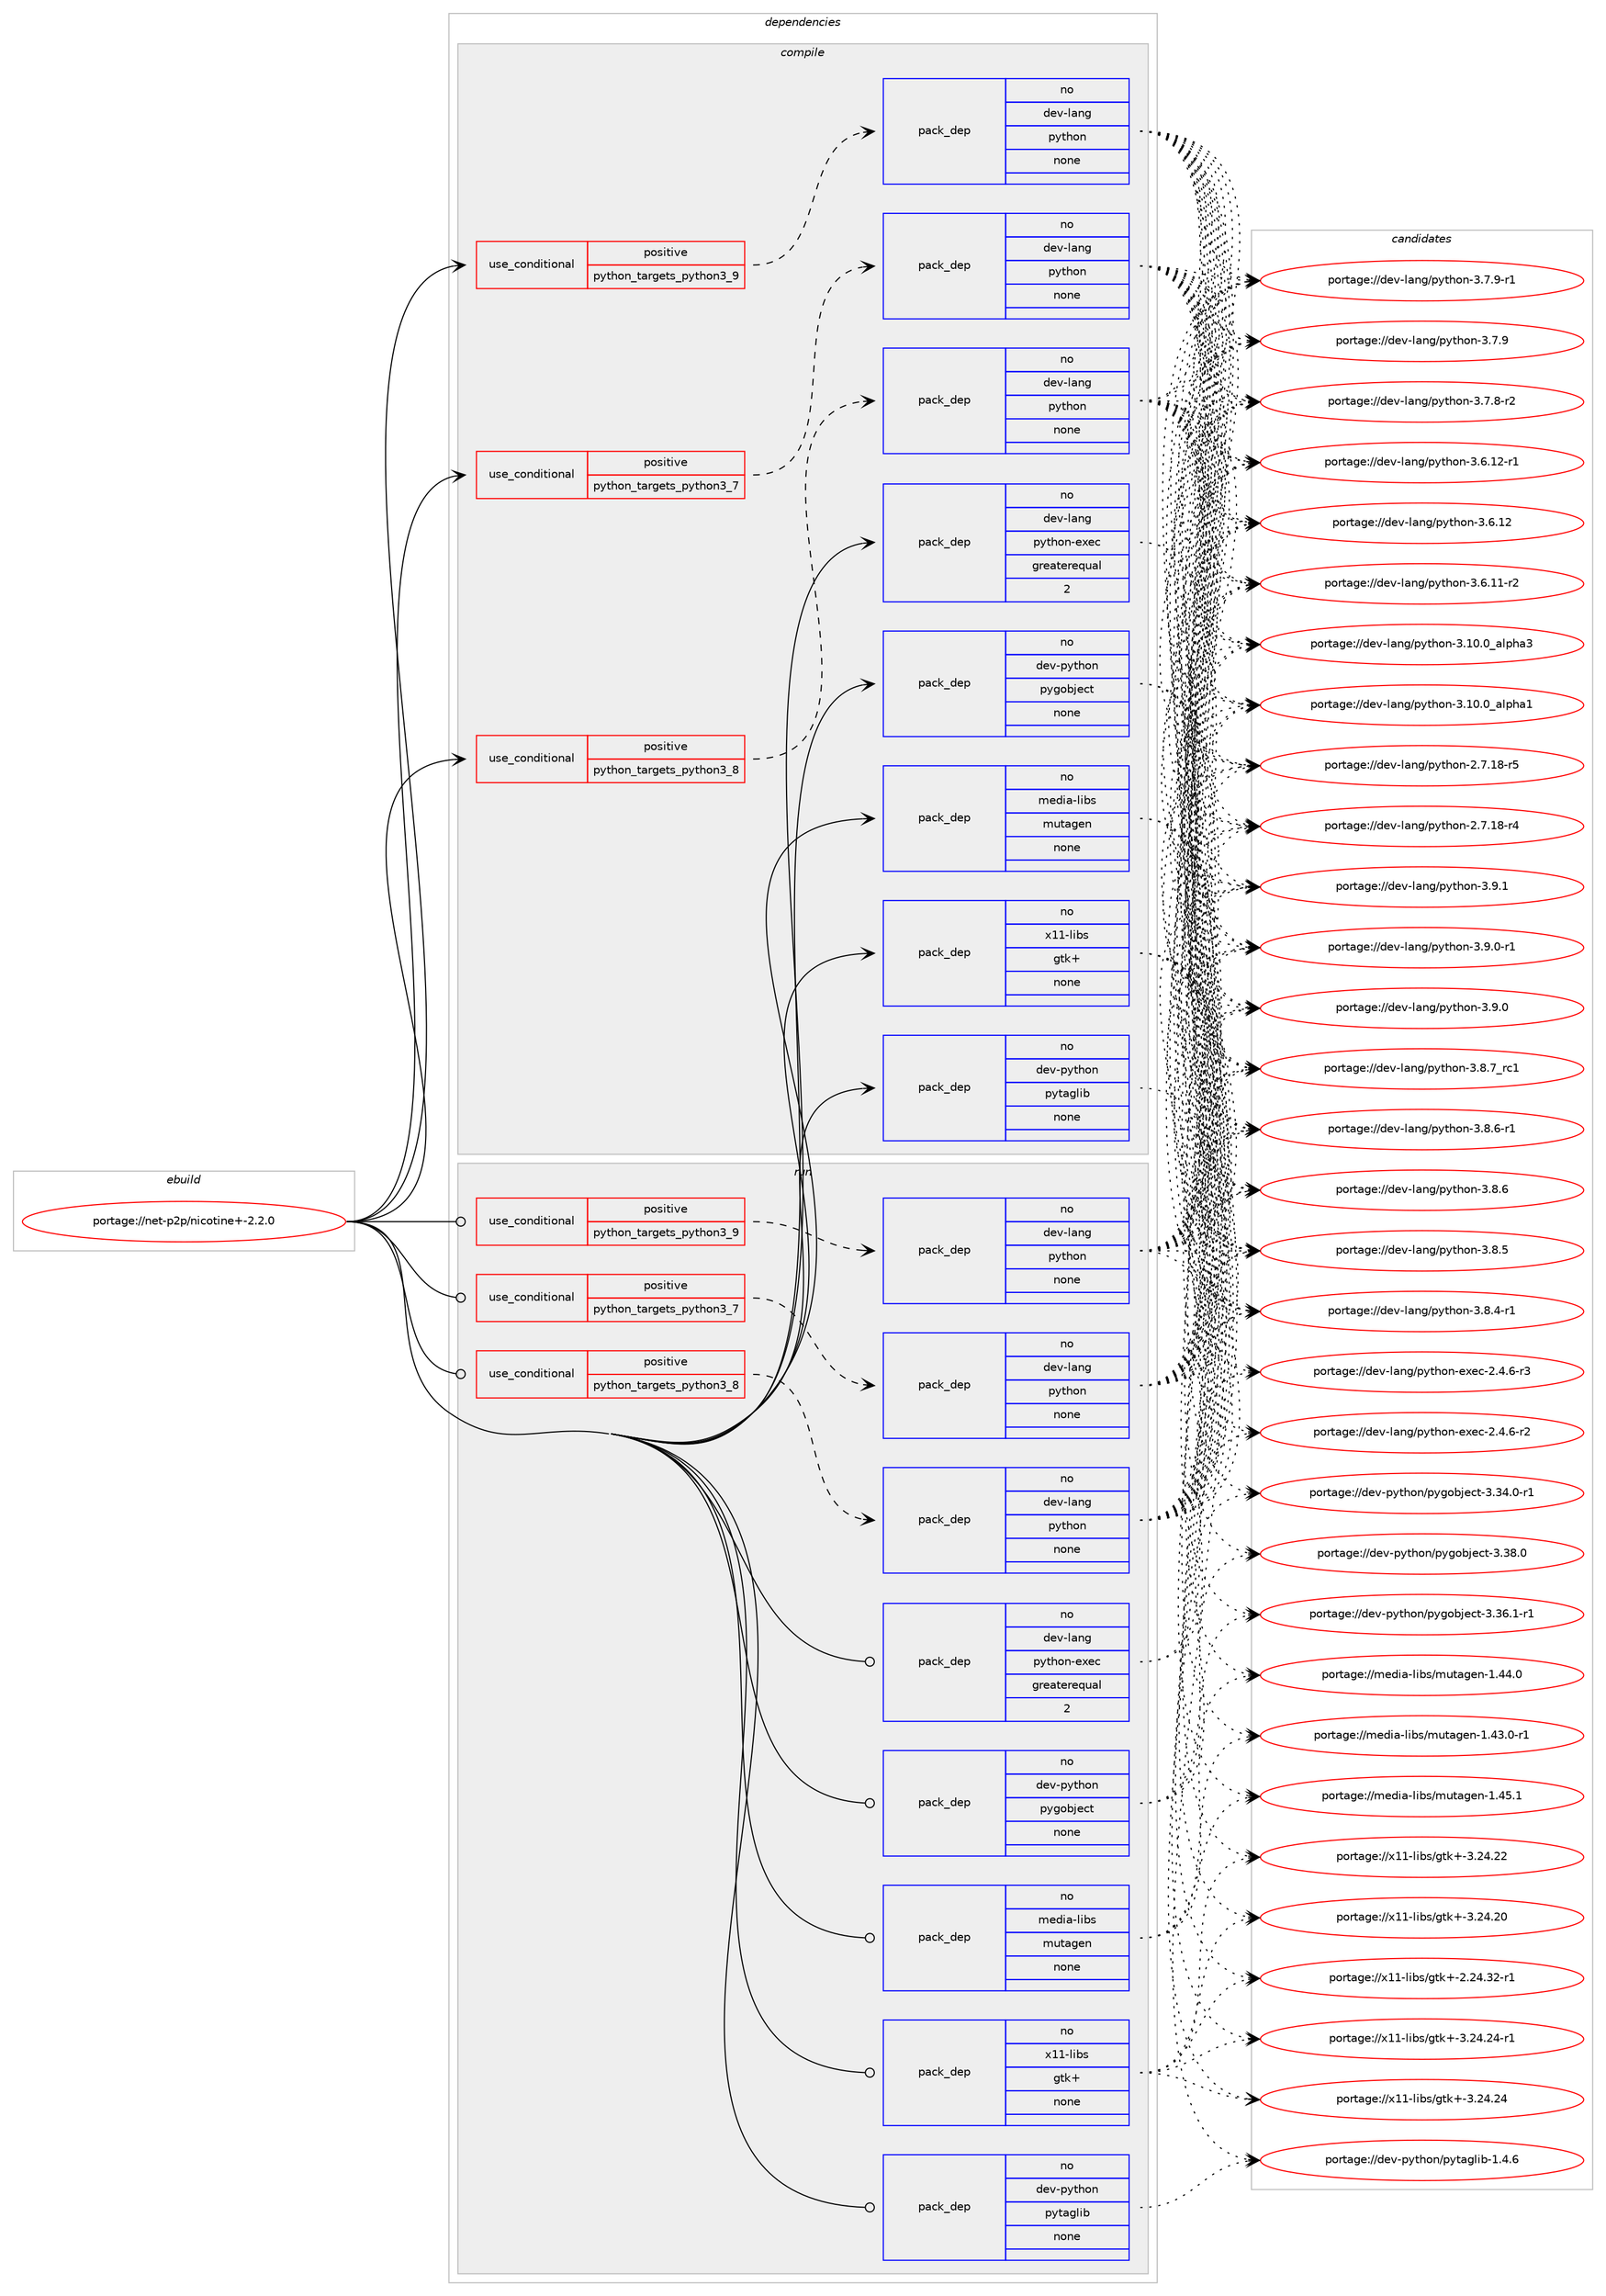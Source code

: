 digraph prolog {

# *************
# Graph options
# *************

newrank=true;
concentrate=true;
compound=true;
graph [rankdir=LR,fontname=Helvetica,fontsize=10,ranksep=1.5];#, ranksep=2.5, nodesep=0.2];
edge  [arrowhead=vee];
node  [fontname=Helvetica,fontsize=10];

# **********
# The ebuild
# **********

subgraph cluster_leftcol {
color=gray;
rank=same;
label=<<i>ebuild</i>>;
id [label="portage://net-p2p/nicotine+-2.2.0", color=red, width=4, href="../net-p2p/nicotine+-2.2.0.svg"];
}

# ****************
# The dependencies
# ****************

subgraph cluster_midcol {
color=gray;
label=<<i>dependencies</i>>;
subgraph cluster_compile {
fillcolor="#eeeeee";
style=filled;
label=<<i>compile</i>>;
subgraph cond1988 {
dependency8086 [label=<<TABLE BORDER="0" CELLBORDER="1" CELLSPACING="0" CELLPADDING="4"><TR><TD ROWSPAN="3" CELLPADDING="10">use_conditional</TD></TR><TR><TD>positive</TD></TR><TR><TD>python_targets_python3_7</TD></TR></TABLE>>, shape=none, color=red];
subgraph pack6001 {
dependency8087 [label=<<TABLE BORDER="0" CELLBORDER="1" CELLSPACING="0" CELLPADDING="4" WIDTH="220"><TR><TD ROWSPAN="6" CELLPADDING="30">pack_dep</TD></TR><TR><TD WIDTH="110">no</TD></TR><TR><TD>dev-lang</TD></TR><TR><TD>python</TD></TR><TR><TD>none</TD></TR><TR><TD></TD></TR></TABLE>>, shape=none, color=blue];
}
dependency8086:e -> dependency8087:w [weight=20,style="dashed",arrowhead="vee"];
}
id:e -> dependency8086:w [weight=20,style="solid",arrowhead="vee"];
subgraph cond1989 {
dependency8088 [label=<<TABLE BORDER="0" CELLBORDER="1" CELLSPACING="0" CELLPADDING="4"><TR><TD ROWSPAN="3" CELLPADDING="10">use_conditional</TD></TR><TR><TD>positive</TD></TR><TR><TD>python_targets_python3_8</TD></TR></TABLE>>, shape=none, color=red];
subgraph pack6002 {
dependency8089 [label=<<TABLE BORDER="0" CELLBORDER="1" CELLSPACING="0" CELLPADDING="4" WIDTH="220"><TR><TD ROWSPAN="6" CELLPADDING="30">pack_dep</TD></TR><TR><TD WIDTH="110">no</TD></TR><TR><TD>dev-lang</TD></TR><TR><TD>python</TD></TR><TR><TD>none</TD></TR><TR><TD></TD></TR></TABLE>>, shape=none, color=blue];
}
dependency8088:e -> dependency8089:w [weight=20,style="dashed",arrowhead="vee"];
}
id:e -> dependency8088:w [weight=20,style="solid",arrowhead="vee"];
subgraph cond1990 {
dependency8090 [label=<<TABLE BORDER="0" CELLBORDER="1" CELLSPACING="0" CELLPADDING="4"><TR><TD ROWSPAN="3" CELLPADDING="10">use_conditional</TD></TR><TR><TD>positive</TD></TR><TR><TD>python_targets_python3_9</TD></TR></TABLE>>, shape=none, color=red];
subgraph pack6003 {
dependency8091 [label=<<TABLE BORDER="0" CELLBORDER="1" CELLSPACING="0" CELLPADDING="4" WIDTH="220"><TR><TD ROWSPAN="6" CELLPADDING="30">pack_dep</TD></TR><TR><TD WIDTH="110">no</TD></TR><TR><TD>dev-lang</TD></TR><TR><TD>python</TD></TR><TR><TD>none</TD></TR><TR><TD></TD></TR></TABLE>>, shape=none, color=blue];
}
dependency8090:e -> dependency8091:w [weight=20,style="dashed",arrowhead="vee"];
}
id:e -> dependency8090:w [weight=20,style="solid",arrowhead="vee"];
subgraph pack6004 {
dependency8092 [label=<<TABLE BORDER="0" CELLBORDER="1" CELLSPACING="0" CELLPADDING="4" WIDTH="220"><TR><TD ROWSPAN="6" CELLPADDING="30">pack_dep</TD></TR><TR><TD WIDTH="110">no</TD></TR><TR><TD>dev-lang</TD></TR><TR><TD>python-exec</TD></TR><TR><TD>greaterequal</TD></TR><TR><TD>2</TD></TR></TABLE>>, shape=none, color=blue];
}
id:e -> dependency8092:w [weight=20,style="solid",arrowhead="vee"];
subgraph pack6005 {
dependency8093 [label=<<TABLE BORDER="0" CELLBORDER="1" CELLSPACING="0" CELLPADDING="4" WIDTH="220"><TR><TD ROWSPAN="6" CELLPADDING="30">pack_dep</TD></TR><TR><TD WIDTH="110">no</TD></TR><TR><TD>dev-python</TD></TR><TR><TD>pygobject</TD></TR><TR><TD>none</TD></TR><TR><TD></TD></TR></TABLE>>, shape=none, color=blue];
}
id:e -> dependency8093:w [weight=20,style="solid",arrowhead="vee"];
subgraph pack6006 {
dependency8094 [label=<<TABLE BORDER="0" CELLBORDER="1" CELLSPACING="0" CELLPADDING="4" WIDTH="220"><TR><TD ROWSPAN="6" CELLPADDING="30">pack_dep</TD></TR><TR><TD WIDTH="110">no</TD></TR><TR><TD>dev-python</TD></TR><TR><TD>pytaglib</TD></TR><TR><TD>none</TD></TR><TR><TD></TD></TR></TABLE>>, shape=none, color=blue];
}
id:e -> dependency8094:w [weight=20,style="solid",arrowhead="vee"];
subgraph pack6007 {
dependency8095 [label=<<TABLE BORDER="0" CELLBORDER="1" CELLSPACING="0" CELLPADDING="4" WIDTH="220"><TR><TD ROWSPAN="6" CELLPADDING="30">pack_dep</TD></TR><TR><TD WIDTH="110">no</TD></TR><TR><TD>media-libs</TD></TR><TR><TD>mutagen</TD></TR><TR><TD>none</TD></TR><TR><TD></TD></TR></TABLE>>, shape=none, color=blue];
}
id:e -> dependency8095:w [weight=20,style="solid",arrowhead="vee"];
subgraph pack6008 {
dependency8096 [label=<<TABLE BORDER="0" CELLBORDER="1" CELLSPACING="0" CELLPADDING="4" WIDTH="220"><TR><TD ROWSPAN="6" CELLPADDING="30">pack_dep</TD></TR><TR><TD WIDTH="110">no</TD></TR><TR><TD>x11-libs</TD></TR><TR><TD>gtk+</TD></TR><TR><TD>none</TD></TR><TR><TD></TD></TR></TABLE>>, shape=none, color=blue];
}
id:e -> dependency8096:w [weight=20,style="solid",arrowhead="vee"];
}
subgraph cluster_compileandrun {
fillcolor="#eeeeee";
style=filled;
label=<<i>compile and run</i>>;
}
subgraph cluster_run {
fillcolor="#eeeeee";
style=filled;
label=<<i>run</i>>;
subgraph cond1991 {
dependency8097 [label=<<TABLE BORDER="0" CELLBORDER="1" CELLSPACING="0" CELLPADDING="4"><TR><TD ROWSPAN="3" CELLPADDING="10">use_conditional</TD></TR><TR><TD>positive</TD></TR><TR><TD>python_targets_python3_7</TD></TR></TABLE>>, shape=none, color=red];
subgraph pack6009 {
dependency8098 [label=<<TABLE BORDER="0" CELLBORDER="1" CELLSPACING="0" CELLPADDING="4" WIDTH="220"><TR><TD ROWSPAN="6" CELLPADDING="30">pack_dep</TD></TR><TR><TD WIDTH="110">no</TD></TR><TR><TD>dev-lang</TD></TR><TR><TD>python</TD></TR><TR><TD>none</TD></TR><TR><TD></TD></TR></TABLE>>, shape=none, color=blue];
}
dependency8097:e -> dependency8098:w [weight=20,style="dashed",arrowhead="vee"];
}
id:e -> dependency8097:w [weight=20,style="solid",arrowhead="odot"];
subgraph cond1992 {
dependency8099 [label=<<TABLE BORDER="0" CELLBORDER="1" CELLSPACING="0" CELLPADDING="4"><TR><TD ROWSPAN="3" CELLPADDING="10">use_conditional</TD></TR><TR><TD>positive</TD></TR><TR><TD>python_targets_python3_8</TD></TR></TABLE>>, shape=none, color=red];
subgraph pack6010 {
dependency8100 [label=<<TABLE BORDER="0" CELLBORDER="1" CELLSPACING="0" CELLPADDING="4" WIDTH="220"><TR><TD ROWSPAN="6" CELLPADDING="30">pack_dep</TD></TR><TR><TD WIDTH="110">no</TD></TR><TR><TD>dev-lang</TD></TR><TR><TD>python</TD></TR><TR><TD>none</TD></TR><TR><TD></TD></TR></TABLE>>, shape=none, color=blue];
}
dependency8099:e -> dependency8100:w [weight=20,style="dashed",arrowhead="vee"];
}
id:e -> dependency8099:w [weight=20,style="solid",arrowhead="odot"];
subgraph cond1993 {
dependency8101 [label=<<TABLE BORDER="0" CELLBORDER="1" CELLSPACING="0" CELLPADDING="4"><TR><TD ROWSPAN="3" CELLPADDING="10">use_conditional</TD></TR><TR><TD>positive</TD></TR><TR><TD>python_targets_python3_9</TD></TR></TABLE>>, shape=none, color=red];
subgraph pack6011 {
dependency8102 [label=<<TABLE BORDER="0" CELLBORDER="1" CELLSPACING="0" CELLPADDING="4" WIDTH="220"><TR><TD ROWSPAN="6" CELLPADDING="30">pack_dep</TD></TR><TR><TD WIDTH="110">no</TD></TR><TR><TD>dev-lang</TD></TR><TR><TD>python</TD></TR><TR><TD>none</TD></TR><TR><TD></TD></TR></TABLE>>, shape=none, color=blue];
}
dependency8101:e -> dependency8102:w [weight=20,style="dashed",arrowhead="vee"];
}
id:e -> dependency8101:w [weight=20,style="solid",arrowhead="odot"];
subgraph pack6012 {
dependency8103 [label=<<TABLE BORDER="0" CELLBORDER="1" CELLSPACING="0" CELLPADDING="4" WIDTH="220"><TR><TD ROWSPAN="6" CELLPADDING="30">pack_dep</TD></TR><TR><TD WIDTH="110">no</TD></TR><TR><TD>dev-lang</TD></TR><TR><TD>python-exec</TD></TR><TR><TD>greaterequal</TD></TR><TR><TD>2</TD></TR></TABLE>>, shape=none, color=blue];
}
id:e -> dependency8103:w [weight=20,style="solid",arrowhead="odot"];
subgraph pack6013 {
dependency8104 [label=<<TABLE BORDER="0" CELLBORDER="1" CELLSPACING="0" CELLPADDING="4" WIDTH="220"><TR><TD ROWSPAN="6" CELLPADDING="30">pack_dep</TD></TR><TR><TD WIDTH="110">no</TD></TR><TR><TD>dev-python</TD></TR><TR><TD>pygobject</TD></TR><TR><TD>none</TD></TR><TR><TD></TD></TR></TABLE>>, shape=none, color=blue];
}
id:e -> dependency8104:w [weight=20,style="solid",arrowhead="odot"];
subgraph pack6014 {
dependency8105 [label=<<TABLE BORDER="0" CELLBORDER="1" CELLSPACING="0" CELLPADDING="4" WIDTH="220"><TR><TD ROWSPAN="6" CELLPADDING="30">pack_dep</TD></TR><TR><TD WIDTH="110">no</TD></TR><TR><TD>dev-python</TD></TR><TR><TD>pytaglib</TD></TR><TR><TD>none</TD></TR><TR><TD></TD></TR></TABLE>>, shape=none, color=blue];
}
id:e -> dependency8105:w [weight=20,style="solid",arrowhead="odot"];
subgraph pack6015 {
dependency8106 [label=<<TABLE BORDER="0" CELLBORDER="1" CELLSPACING="0" CELLPADDING="4" WIDTH="220"><TR><TD ROWSPAN="6" CELLPADDING="30">pack_dep</TD></TR><TR><TD WIDTH="110">no</TD></TR><TR><TD>media-libs</TD></TR><TR><TD>mutagen</TD></TR><TR><TD>none</TD></TR><TR><TD></TD></TR></TABLE>>, shape=none, color=blue];
}
id:e -> dependency8106:w [weight=20,style="solid",arrowhead="odot"];
subgraph pack6016 {
dependency8107 [label=<<TABLE BORDER="0" CELLBORDER="1" CELLSPACING="0" CELLPADDING="4" WIDTH="220"><TR><TD ROWSPAN="6" CELLPADDING="30">pack_dep</TD></TR><TR><TD WIDTH="110">no</TD></TR><TR><TD>x11-libs</TD></TR><TR><TD>gtk+</TD></TR><TR><TD>none</TD></TR><TR><TD></TD></TR></TABLE>>, shape=none, color=blue];
}
id:e -> dependency8107:w [weight=20,style="solid",arrowhead="odot"];
}
}

# **************
# The candidates
# **************

subgraph cluster_choices {
rank=same;
color=gray;
label=<<i>candidates</i>>;

subgraph choice6001 {
color=black;
nodesep=1;
choice100101118451089711010347112121116104111110455146574649 [label="portage://dev-lang/python-3.9.1", color=red, width=4,href="../dev-lang/python-3.9.1.svg"];
choice1001011184510897110103471121211161041111104551465746484511449 [label="portage://dev-lang/python-3.9.0-r1", color=red, width=4,href="../dev-lang/python-3.9.0-r1.svg"];
choice100101118451089711010347112121116104111110455146574648 [label="portage://dev-lang/python-3.9.0", color=red, width=4,href="../dev-lang/python-3.9.0.svg"];
choice100101118451089711010347112121116104111110455146564655951149949 [label="portage://dev-lang/python-3.8.7_rc1", color=red, width=4,href="../dev-lang/python-3.8.7_rc1.svg"];
choice1001011184510897110103471121211161041111104551465646544511449 [label="portage://dev-lang/python-3.8.6-r1", color=red, width=4,href="../dev-lang/python-3.8.6-r1.svg"];
choice100101118451089711010347112121116104111110455146564654 [label="portage://dev-lang/python-3.8.6", color=red, width=4,href="../dev-lang/python-3.8.6.svg"];
choice100101118451089711010347112121116104111110455146564653 [label="portage://dev-lang/python-3.8.5", color=red, width=4,href="../dev-lang/python-3.8.5.svg"];
choice1001011184510897110103471121211161041111104551465646524511449 [label="portage://dev-lang/python-3.8.4-r1", color=red, width=4,href="../dev-lang/python-3.8.4-r1.svg"];
choice1001011184510897110103471121211161041111104551465546574511449 [label="portage://dev-lang/python-3.7.9-r1", color=red, width=4,href="../dev-lang/python-3.7.9-r1.svg"];
choice100101118451089711010347112121116104111110455146554657 [label="portage://dev-lang/python-3.7.9", color=red, width=4,href="../dev-lang/python-3.7.9.svg"];
choice1001011184510897110103471121211161041111104551465546564511450 [label="portage://dev-lang/python-3.7.8-r2", color=red, width=4,href="../dev-lang/python-3.7.8-r2.svg"];
choice100101118451089711010347112121116104111110455146544649504511449 [label="portage://dev-lang/python-3.6.12-r1", color=red, width=4,href="../dev-lang/python-3.6.12-r1.svg"];
choice10010111845108971101034711212111610411111045514654464950 [label="portage://dev-lang/python-3.6.12", color=red, width=4,href="../dev-lang/python-3.6.12.svg"];
choice100101118451089711010347112121116104111110455146544649494511450 [label="portage://dev-lang/python-3.6.11-r2", color=red, width=4,href="../dev-lang/python-3.6.11-r2.svg"];
choice1001011184510897110103471121211161041111104551464948464895971081121049751 [label="portage://dev-lang/python-3.10.0_alpha3", color=red, width=4,href="../dev-lang/python-3.10.0_alpha3.svg"];
choice1001011184510897110103471121211161041111104551464948464895971081121049749 [label="portage://dev-lang/python-3.10.0_alpha1", color=red, width=4,href="../dev-lang/python-3.10.0_alpha1.svg"];
choice100101118451089711010347112121116104111110455046554649564511453 [label="portage://dev-lang/python-2.7.18-r5", color=red, width=4,href="../dev-lang/python-2.7.18-r5.svg"];
choice100101118451089711010347112121116104111110455046554649564511452 [label="portage://dev-lang/python-2.7.18-r4", color=red, width=4,href="../dev-lang/python-2.7.18-r4.svg"];
dependency8087:e -> choice100101118451089711010347112121116104111110455146574649:w [style=dotted,weight="100"];
dependency8087:e -> choice1001011184510897110103471121211161041111104551465746484511449:w [style=dotted,weight="100"];
dependency8087:e -> choice100101118451089711010347112121116104111110455146574648:w [style=dotted,weight="100"];
dependency8087:e -> choice100101118451089711010347112121116104111110455146564655951149949:w [style=dotted,weight="100"];
dependency8087:e -> choice1001011184510897110103471121211161041111104551465646544511449:w [style=dotted,weight="100"];
dependency8087:e -> choice100101118451089711010347112121116104111110455146564654:w [style=dotted,weight="100"];
dependency8087:e -> choice100101118451089711010347112121116104111110455146564653:w [style=dotted,weight="100"];
dependency8087:e -> choice1001011184510897110103471121211161041111104551465646524511449:w [style=dotted,weight="100"];
dependency8087:e -> choice1001011184510897110103471121211161041111104551465546574511449:w [style=dotted,weight="100"];
dependency8087:e -> choice100101118451089711010347112121116104111110455146554657:w [style=dotted,weight="100"];
dependency8087:e -> choice1001011184510897110103471121211161041111104551465546564511450:w [style=dotted,weight="100"];
dependency8087:e -> choice100101118451089711010347112121116104111110455146544649504511449:w [style=dotted,weight="100"];
dependency8087:e -> choice10010111845108971101034711212111610411111045514654464950:w [style=dotted,weight="100"];
dependency8087:e -> choice100101118451089711010347112121116104111110455146544649494511450:w [style=dotted,weight="100"];
dependency8087:e -> choice1001011184510897110103471121211161041111104551464948464895971081121049751:w [style=dotted,weight="100"];
dependency8087:e -> choice1001011184510897110103471121211161041111104551464948464895971081121049749:w [style=dotted,weight="100"];
dependency8087:e -> choice100101118451089711010347112121116104111110455046554649564511453:w [style=dotted,weight="100"];
dependency8087:e -> choice100101118451089711010347112121116104111110455046554649564511452:w [style=dotted,weight="100"];
}
subgraph choice6002 {
color=black;
nodesep=1;
choice100101118451089711010347112121116104111110455146574649 [label="portage://dev-lang/python-3.9.1", color=red, width=4,href="../dev-lang/python-3.9.1.svg"];
choice1001011184510897110103471121211161041111104551465746484511449 [label="portage://dev-lang/python-3.9.0-r1", color=red, width=4,href="../dev-lang/python-3.9.0-r1.svg"];
choice100101118451089711010347112121116104111110455146574648 [label="portage://dev-lang/python-3.9.0", color=red, width=4,href="../dev-lang/python-3.9.0.svg"];
choice100101118451089711010347112121116104111110455146564655951149949 [label="portage://dev-lang/python-3.8.7_rc1", color=red, width=4,href="../dev-lang/python-3.8.7_rc1.svg"];
choice1001011184510897110103471121211161041111104551465646544511449 [label="portage://dev-lang/python-3.8.6-r1", color=red, width=4,href="../dev-lang/python-3.8.6-r1.svg"];
choice100101118451089711010347112121116104111110455146564654 [label="portage://dev-lang/python-3.8.6", color=red, width=4,href="../dev-lang/python-3.8.6.svg"];
choice100101118451089711010347112121116104111110455146564653 [label="portage://dev-lang/python-3.8.5", color=red, width=4,href="../dev-lang/python-3.8.5.svg"];
choice1001011184510897110103471121211161041111104551465646524511449 [label="portage://dev-lang/python-3.8.4-r1", color=red, width=4,href="../dev-lang/python-3.8.4-r1.svg"];
choice1001011184510897110103471121211161041111104551465546574511449 [label="portage://dev-lang/python-3.7.9-r1", color=red, width=4,href="../dev-lang/python-3.7.9-r1.svg"];
choice100101118451089711010347112121116104111110455146554657 [label="portage://dev-lang/python-3.7.9", color=red, width=4,href="../dev-lang/python-3.7.9.svg"];
choice1001011184510897110103471121211161041111104551465546564511450 [label="portage://dev-lang/python-3.7.8-r2", color=red, width=4,href="../dev-lang/python-3.7.8-r2.svg"];
choice100101118451089711010347112121116104111110455146544649504511449 [label="portage://dev-lang/python-3.6.12-r1", color=red, width=4,href="../dev-lang/python-3.6.12-r1.svg"];
choice10010111845108971101034711212111610411111045514654464950 [label="portage://dev-lang/python-3.6.12", color=red, width=4,href="../dev-lang/python-3.6.12.svg"];
choice100101118451089711010347112121116104111110455146544649494511450 [label="portage://dev-lang/python-3.6.11-r2", color=red, width=4,href="../dev-lang/python-3.6.11-r2.svg"];
choice1001011184510897110103471121211161041111104551464948464895971081121049751 [label="portage://dev-lang/python-3.10.0_alpha3", color=red, width=4,href="../dev-lang/python-3.10.0_alpha3.svg"];
choice1001011184510897110103471121211161041111104551464948464895971081121049749 [label="portage://dev-lang/python-3.10.0_alpha1", color=red, width=4,href="../dev-lang/python-3.10.0_alpha1.svg"];
choice100101118451089711010347112121116104111110455046554649564511453 [label="portage://dev-lang/python-2.7.18-r5", color=red, width=4,href="../dev-lang/python-2.7.18-r5.svg"];
choice100101118451089711010347112121116104111110455046554649564511452 [label="portage://dev-lang/python-2.7.18-r4", color=red, width=4,href="../dev-lang/python-2.7.18-r4.svg"];
dependency8089:e -> choice100101118451089711010347112121116104111110455146574649:w [style=dotted,weight="100"];
dependency8089:e -> choice1001011184510897110103471121211161041111104551465746484511449:w [style=dotted,weight="100"];
dependency8089:e -> choice100101118451089711010347112121116104111110455146574648:w [style=dotted,weight="100"];
dependency8089:e -> choice100101118451089711010347112121116104111110455146564655951149949:w [style=dotted,weight="100"];
dependency8089:e -> choice1001011184510897110103471121211161041111104551465646544511449:w [style=dotted,weight="100"];
dependency8089:e -> choice100101118451089711010347112121116104111110455146564654:w [style=dotted,weight="100"];
dependency8089:e -> choice100101118451089711010347112121116104111110455146564653:w [style=dotted,weight="100"];
dependency8089:e -> choice1001011184510897110103471121211161041111104551465646524511449:w [style=dotted,weight="100"];
dependency8089:e -> choice1001011184510897110103471121211161041111104551465546574511449:w [style=dotted,weight="100"];
dependency8089:e -> choice100101118451089711010347112121116104111110455146554657:w [style=dotted,weight="100"];
dependency8089:e -> choice1001011184510897110103471121211161041111104551465546564511450:w [style=dotted,weight="100"];
dependency8089:e -> choice100101118451089711010347112121116104111110455146544649504511449:w [style=dotted,weight="100"];
dependency8089:e -> choice10010111845108971101034711212111610411111045514654464950:w [style=dotted,weight="100"];
dependency8089:e -> choice100101118451089711010347112121116104111110455146544649494511450:w [style=dotted,weight="100"];
dependency8089:e -> choice1001011184510897110103471121211161041111104551464948464895971081121049751:w [style=dotted,weight="100"];
dependency8089:e -> choice1001011184510897110103471121211161041111104551464948464895971081121049749:w [style=dotted,weight="100"];
dependency8089:e -> choice100101118451089711010347112121116104111110455046554649564511453:w [style=dotted,weight="100"];
dependency8089:e -> choice100101118451089711010347112121116104111110455046554649564511452:w [style=dotted,weight="100"];
}
subgraph choice6003 {
color=black;
nodesep=1;
choice100101118451089711010347112121116104111110455146574649 [label="portage://dev-lang/python-3.9.1", color=red, width=4,href="../dev-lang/python-3.9.1.svg"];
choice1001011184510897110103471121211161041111104551465746484511449 [label="portage://dev-lang/python-3.9.0-r1", color=red, width=4,href="../dev-lang/python-3.9.0-r1.svg"];
choice100101118451089711010347112121116104111110455146574648 [label="portage://dev-lang/python-3.9.0", color=red, width=4,href="../dev-lang/python-3.9.0.svg"];
choice100101118451089711010347112121116104111110455146564655951149949 [label="portage://dev-lang/python-3.8.7_rc1", color=red, width=4,href="../dev-lang/python-3.8.7_rc1.svg"];
choice1001011184510897110103471121211161041111104551465646544511449 [label="portage://dev-lang/python-3.8.6-r1", color=red, width=4,href="../dev-lang/python-3.8.6-r1.svg"];
choice100101118451089711010347112121116104111110455146564654 [label="portage://dev-lang/python-3.8.6", color=red, width=4,href="../dev-lang/python-3.8.6.svg"];
choice100101118451089711010347112121116104111110455146564653 [label="portage://dev-lang/python-3.8.5", color=red, width=4,href="../dev-lang/python-3.8.5.svg"];
choice1001011184510897110103471121211161041111104551465646524511449 [label="portage://dev-lang/python-3.8.4-r1", color=red, width=4,href="../dev-lang/python-3.8.4-r1.svg"];
choice1001011184510897110103471121211161041111104551465546574511449 [label="portage://dev-lang/python-3.7.9-r1", color=red, width=4,href="../dev-lang/python-3.7.9-r1.svg"];
choice100101118451089711010347112121116104111110455146554657 [label="portage://dev-lang/python-3.7.9", color=red, width=4,href="../dev-lang/python-3.7.9.svg"];
choice1001011184510897110103471121211161041111104551465546564511450 [label="portage://dev-lang/python-3.7.8-r2", color=red, width=4,href="../dev-lang/python-3.7.8-r2.svg"];
choice100101118451089711010347112121116104111110455146544649504511449 [label="portage://dev-lang/python-3.6.12-r1", color=red, width=4,href="../dev-lang/python-3.6.12-r1.svg"];
choice10010111845108971101034711212111610411111045514654464950 [label="portage://dev-lang/python-3.6.12", color=red, width=4,href="../dev-lang/python-3.6.12.svg"];
choice100101118451089711010347112121116104111110455146544649494511450 [label="portage://dev-lang/python-3.6.11-r2", color=red, width=4,href="../dev-lang/python-3.6.11-r2.svg"];
choice1001011184510897110103471121211161041111104551464948464895971081121049751 [label="portage://dev-lang/python-3.10.0_alpha3", color=red, width=4,href="../dev-lang/python-3.10.0_alpha3.svg"];
choice1001011184510897110103471121211161041111104551464948464895971081121049749 [label="portage://dev-lang/python-3.10.0_alpha1", color=red, width=4,href="../dev-lang/python-3.10.0_alpha1.svg"];
choice100101118451089711010347112121116104111110455046554649564511453 [label="portage://dev-lang/python-2.7.18-r5", color=red, width=4,href="../dev-lang/python-2.7.18-r5.svg"];
choice100101118451089711010347112121116104111110455046554649564511452 [label="portage://dev-lang/python-2.7.18-r4", color=red, width=4,href="../dev-lang/python-2.7.18-r4.svg"];
dependency8091:e -> choice100101118451089711010347112121116104111110455146574649:w [style=dotted,weight="100"];
dependency8091:e -> choice1001011184510897110103471121211161041111104551465746484511449:w [style=dotted,weight="100"];
dependency8091:e -> choice100101118451089711010347112121116104111110455146574648:w [style=dotted,weight="100"];
dependency8091:e -> choice100101118451089711010347112121116104111110455146564655951149949:w [style=dotted,weight="100"];
dependency8091:e -> choice1001011184510897110103471121211161041111104551465646544511449:w [style=dotted,weight="100"];
dependency8091:e -> choice100101118451089711010347112121116104111110455146564654:w [style=dotted,weight="100"];
dependency8091:e -> choice100101118451089711010347112121116104111110455146564653:w [style=dotted,weight="100"];
dependency8091:e -> choice1001011184510897110103471121211161041111104551465646524511449:w [style=dotted,weight="100"];
dependency8091:e -> choice1001011184510897110103471121211161041111104551465546574511449:w [style=dotted,weight="100"];
dependency8091:e -> choice100101118451089711010347112121116104111110455146554657:w [style=dotted,weight="100"];
dependency8091:e -> choice1001011184510897110103471121211161041111104551465546564511450:w [style=dotted,weight="100"];
dependency8091:e -> choice100101118451089711010347112121116104111110455146544649504511449:w [style=dotted,weight="100"];
dependency8091:e -> choice10010111845108971101034711212111610411111045514654464950:w [style=dotted,weight="100"];
dependency8091:e -> choice100101118451089711010347112121116104111110455146544649494511450:w [style=dotted,weight="100"];
dependency8091:e -> choice1001011184510897110103471121211161041111104551464948464895971081121049751:w [style=dotted,weight="100"];
dependency8091:e -> choice1001011184510897110103471121211161041111104551464948464895971081121049749:w [style=dotted,weight="100"];
dependency8091:e -> choice100101118451089711010347112121116104111110455046554649564511453:w [style=dotted,weight="100"];
dependency8091:e -> choice100101118451089711010347112121116104111110455046554649564511452:w [style=dotted,weight="100"];
}
subgraph choice6004 {
color=black;
nodesep=1;
choice10010111845108971101034711212111610411111045101120101994550465246544511451 [label="portage://dev-lang/python-exec-2.4.6-r3", color=red, width=4,href="../dev-lang/python-exec-2.4.6-r3.svg"];
choice10010111845108971101034711212111610411111045101120101994550465246544511450 [label="portage://dev-lang/python-exec-2.4.6-r2", color=red, width=4,href="../dev-lang/python-exec-2.4.6-r2.svg"];
dependency8092:e -> choice10010111845108971101034711212111610411111045101120101994550465246544511451:w [style=dotted,weight="100"];
dependency8092:e -> choice10010111845108971101034711212111610411111045101120101994550465246544511450:w [style=dotted,weight="100"];
}
subgraph choice6005 {
color=black;
nodesep=1;
choice1001011184511212111610411111047112121103111981061019911645514651564648 [label="portage://dev-python/pygobject-3.38.0", color=red, width=4,href="../dev-python/pygobject-3.38.0.svg"];
choice10010111845112121116104111110471121211031119810610199116455146515446494511449 [label="portage://dev-python/pygobject-3.36.1-r1", color=red, width=4,href="../dev-python/pygobject-3.36.1-r1.svg"];
choice10010111845112121116104111110471121211031119810610199116455146515246484511449 [label="portage://dev-python/pygobject-3.34.0-r1", color=red, width=4,href="../dev-python/pygobject-3.34.0-r1.svg"];
dependency8093:e -> choice1001011184511212111610411111047112121103111981061019911645514651564648:w [style=dotted,weight="100"];
dependency8093:e -> choice10010111845112121116104111110471121211031119810610199116455146515446494511449:w [style=dotted,weight="100"];
dependency8093:e -> choice10010111845112121116104111110471121211031119810610199116455146515246484511449:w [style=dotted,weight="100"];
}
subgraph choice6006 {
color=black;
nodesep=1;
choice10010111845112121116104111110471121211169710310810598454946524654 [label="portage://dev-python/pytaglib-1.4.6", color=red, width=4,href="../dev-python/pytaglib-1.4.6.svg"];
dependency8094:e -> choice10010111845112121116104111110471121211169710310810598454946524654:w [style=dotted,weight="100"];
}
subgraph choice6007 {
color=black;
nodesep=1;
choice109101100105974510810598115471091171169710310111045494652534649 [label="portage://media-libs/mutagen-1.45.1", color=red, width=4,href="../media-libs/mutagen-1.45.1.svg"];
choice109101100105974510810598115471091171169710310111045494652524648 [label="portage://media-libs/mutagen-1.44.0", color=red, width=4,href="../media-libs/mutagen-1.44.0.svg"];
choice1091011001059745108105981154710911711697103101110454946525146484511449 [label="portage://media-libs/mutagen-1.43.0-r1", color=red, width=4,href="../media-libs/mutagen-1.43.0-r1.svg"];
dependency8095:e -> choice109101100105974510810598115471091171169710310111045494652534649:w [style=dotted,weight="100"];
dependency8095:e -> choice109101100105974510810598115471091171169710310111045494652524648:w [style=dotted,weight="100"];
dependency8095:e -> choice1091011001059745108105981154710911711697103101110454946525146484511449:w [style=dotted,weight="100"];
}
subgraph choice6008 {
color=black;
nodesep=1;
choice12049494510810598115471031161074345514650524650524511449 [label="portage://x11-libs/gtk+-3.24.24-r1", color=red, width=4,href="../x11-libs/gtk+-3.24.24-r1.svg"];
choice1204949451081059811547103116107434551465052465052 [label="portage://x11-libs/gtk+-3.24.24", color=red, width=4,href="../x11-libs/gtk+-3.24.24.svg"];
choice1204949451081059811547103116107434551465052465050 [label="portage://x11-libs/gtk+-3.24.22", color=red, width=4,href="../x11-libs/gtk+-3.24.22.svg"];
choice1204949451081059811547103116107434551465052465048 [label="portage://x11-libs/gtk+-3.24.20", color=red, width=4,href="../x11-libs/gtk+-3.24.20.svg"];
choice12049494510810598115471031161074345504650524651504511449 [label="portage://x11-libs/gtk+-2.24.32-r1", color=red, width=4,href="../x11-libs/gtk+-2.24.32-r1.svg"];
dependency8096:e -> choice12049494510810598115471031161074345514650524650524511449:w [style=dotted,weight="100"];
dependency8096:e -> choice1204949451081059811547103116107434551465052465052:w [style=dotted,weight="100"];
dependency8096:e -> choice1204949451081059811547103116107434551465052465050:w [style=dotted,weight="100"];
dependency8096:e -> choice1204949451081059811547103116107434551465052465048:w [style=dotted,weight="100"];
dependency8096:e -> choice12049494510810598115471031161074345504650524651504511449:w [style=dotted,weight="100"];
}
subgraph choice6009 {
color=black;
nodesep=1;
choice100101118451089711010347112121116104111110455146574649 [label="portage://dev-lang/python-3.9.1", color=red, width=4,href="../dev-lang/python-3.9.1.svg"];
choice1001011184510897110103471121211161041111104551465746484511449 [label="portage://dev-lang/python-3.9.0-r1", color=red, width=4,href="../dev-lang/python-3.9.0-r1.svg"];
choice100101118451089711010347112121116104111110455146574648 [label="portage://dev-lang/python-3.9.0", color=red, width=4,href="../dev-lang/python-3.9.0.svg"];
choice100101118451089711010347112121116104111110455146564655951149949 [label="portage://dev-lang/python-3.8.7_rc1", color=red, width=4,href="../dev-lang/python-3.8.7_rc1.svg"];
choice1001011184510897110103471121211161041111104551465646544511449 [label="portage://dev-lang/python-3.8.6-r1", color=red, width=4,href="../dev-lang/python-3.8.6-r1.svg"];
choice100101118451089711010347112121116104111110455146564654 [label="portage://dev-lang/python-3.8.6", color=red, width=4,href="../dev-lang/python-3.8.6.svg"];
choice100101118451089711010347112121116104111110455146564653 [label="portage://dev-lang/python-3.8.5", color=red, width=4,href="../dev-lang/python-3.8.5.svg"];
choice1001011184510897110103471121211161041111104551465646524511449 [label="portage://dev-lang/python-3.8.4-r1", color=red, width=4,href="../dev-lang/python-3.8.4-r1.svg"];
choice1001011184510897110103471121211161041111104551465546574511449 [label="portage://dev-lang/python-3.7.9-r1", color=red, width=4,href="../dev-lang/python-3.7.9-r1.svg"];
choice100101118451089711010347112121116104111110455146554657 [label="portage://dev-lang/python-3.7.9", color=red, width=4,href="../dev-lang/python-3.7.9.svg"];
choice1001011184510897110103471121211161041111104551465546564511450 [label="portage://dev-lang/python-3.7.8-r2", color=red, width=4,href="../dev-lang/python-3.7.8-r2.svg"];
choice100101118451089711010347112121116104111110455146544649504511449 [label="portage://dev-lang/python-3.6.12-r1", color=red, width=4,href="../dev-lang/python-3.6.12-r1.svg"];
choice10010111845108971101034711212111610411111045514654464950 [label="portage://dev-lang/python-3.6.12", color=red, width=4,href="../dev-lang/python-3.6.12.svg"];
choice100101118451089711010347112121116104111110455146544649494511450 [label="portage://dev-lang/python-3.6.11-r2", color=red, width=4,href="../dev-lang/python-3.6.11-r2.svg"];
choice1001011184510897110103471121211161041111104551464948464895971081121049751 [label="portage://dev-lang/python-3.10.0_alpha3", color=red, width=4,href="../dev-lang/python-3.10.0_alpha3.svg"];
choice1001011184510897110103471121211161041111104551464948464895971081121049749 [label="portage://dev-lang/python-3.10.0_alpha1", color=red, width=4,href="../dev-lang/python-3.10.0_alpha1.svg"];
choice100101118451089711010347112121116104111110455046554649564511453 [label="portage://dev-lang/python-2.7.18-r5", color=red, width=4,href="../dev-lang/python-2.7.18-r5.svg"];
choice100101118451089711010347112121116104111110455046554649564511452 [label="portage://dev-lang/python-2.7.18-r4", color=red, width=4,href="../dev-lang/python-2.7.18-r4.svg"];
dependency8098:e -> choice100101118451089711010347112121116104111110455146574649:w [style=dotted,weight="100"];
dependency8098:e -> choice1001011184510897110103471121211161041111104551465746484511449:w [style=dotted,weight="100"];
dependency8098:e -> choice100101118451089711010347112121116104111110455146574648:w [style=dotted,weight="100"];
dependency8098:e -> choice100101118451089711010347112121116104111110455146564655951149949:w [style=dotted,weight="100"];
dependency8098:e -> choice1001011184510897110103471121211161041111104551465646544511449:w [style=dotted,weight="100"];
dependency8098:e -> choice100101118451089711010347112121116104111110455146564654:w [style=dotted,weight="100"];
dependency8098:e -> choice100101118451089711010347112121116104111110455146564653:w [style=dotted,weight="100"];
dependency8098:e -> choice1001011184510897110103471121211161041111104551465646524511449:w [style=dotted,weight="100"];
dependency8098:e -> choice1001011184510897110103471121211161041111104551465546574511449:w [style=dotted,weight="100"];
dependency8098:e -> choice100101118451089711010347112121116104111110455146554657:w [style=dotted,weight="100"];
dependency8098:e -> choice1001011184510897110103471121211161041111104551465546564511450:w [style=dotted,weight="100"];
dependency8098:e -> choice100101118451089711010347112121116104111110455146544649504511449:w [style=dotted,weight="100"];
dependency8098:e -> choice10010111845108971101034711212111610411111045514654464950:w [style=dotted,weight="100"];
dependency8098:e -> choice100101118451089711010347112121116104111110455146544649494511450:w [style=dotted,weight="100"];
dependency8098:e -> choice1001011184510897110103471121211161041111104551464948464895971081121049751:w [style=dotted,weight="100"];
dependency8098:e -> choice1001011184510897110103471121211161041111104551464948464895971081121049749:w [style=dotted,weight="100"];
dependency8098:e -> choice100101118451089711010347112121116104111110455046554649564511453:w [style=dotted,weight="100"];
dependency8098:e -> choice100101118451089711010347112121116104111110455046554649564511452:w [style=dotted,weight="100"];
}
subgraph choice6010 {
color=black;
nodesep=1;
choice100101118451089711010347112121116104111110455146574649 [label="portage://dev-lang/python-3.9.1", color=red, width=4,href="../dev-lang/python-3.9.1.svg"];
choice1001011184510897110103471121211161041111104551465746484511449 [label="portage://dev-lang/python-3.9.0-r1", color=red, width=4,href="../dev-lang/python-3.9.0-r1.svg"];
choice100101118451089711010347112121116104111110455146574648 [label="portage://dev-lang/python-3.9.0", color=red, width=4,href="../dev-lang/python-3.9.0.svg"];
choice100101118451089711010347112121116104111110455146564655951149949 [label="portage://dev-lang/python-3.8.7_rc1", color=red, width=4,href="../dev-lang/python-3.8.7_rc1.svg"];
choice1001011184510897110103471121211161041111104551465646544511449 [label="portage://dev-lang/python-3.8.6-r1", color=red, width=4,href="../dev-lang/python-3.8.6-r1.svg"];
choice100101118451089711010347112121116104111110455146564654 [label="portage://dev-lang/python-3.8.6", color=red, width=4,href="../dev-lang/python-3.8.6.svg"];
choice100101118451089711010347112121116104111110455146564653 [label="portage://dev-lang/python-3.8.5", color=red, width=4,href="../dev-lang/python-3.8.5.svg"];
choice1001011184510897110103471121211161041111104551465646524511449 [label="portage://dev-lang/python-3.8.4-r1", color=red, width=4,href="../dev-lang/python-3.8.4-r1.svg"];
choice1001011184510897110103471121211161041111104551465546574511449 [label="portage://dev-lang/python-3.7.9-r1", color=red, width=4,href="../dev-lang/python-3.7.9-r1.svg"];
choice100101118451089711010347112121116104111110455146554657 [label="portage://dev-lang/python-3.7.9", color=red, width=4,href="../dev-lang/python-3.7.9.svg"];
choice1001011184510897110103471121211161041111104551465546564511450 [label="portage://dev-lang/python-3.7.8-r2", color=red, width=4,href="../dev-lang/python-3.7.8-r2.svg"];
choice100101118451089711010347112121116104111110455146544649504511449 [label="portage://dev-lang/python-3.6.12-r1", color=red, width=4,href="../dev-lang/python-3.6.12-r1.svg"];
choice10010111845108971101034711212111610411111045514654464950 [label="portage://dev-lang/python-3.6.12", color=red, width=4,href="../dev-lang/python-3.6.12.svg"];
choice100101118451089711010347112121116104111110455146544649494511450 [label="portage://dev-lang/python-3.6.11-r2", color=red, width=4,href="../dev-lang/python-3.6.11-r2.svg"];
choice1001011184510897110103471121211161041111104551464948464895971081121049751 [label="portage://dev-lang/python-3.10.0_alpha3", color=red, width=4,href="../dev-lang/python-3.10.0_alpha3.svg"];
choice1001011184510897110103471121211161041111104551464948464895971081121049749 [label="portage://dev-lang/python-3.10.0_alpha1", color=red, width=4,href="../dev-lang/python-3.10.0_alpha1.svg"];
choice100101118451089711010347112121116104111110455046554649564511453 [label="portage://dev-lang/python-2.7.18-r5", color=red, width=4,href="../dev-lang/python-2.7.18-r5.svg"];
choice100101118451089711010347112121116104111110455046554649564511452 [label="portage://dev-lang/python-2.7.18-r4", color=red, width=4,href="../dev-lang/python-2.7.18-r4.svg"];
dependency8100:e -> choice100101118451089711010347112121116104111110455146574649:w [style=dotted,weight="100"];
dependency8100:e -> choice1001011184510897110103471121211161041111104551465746484511449:w [style=dotted,weight="100"];
dependency8100:e -> choice100101118451089711010347112121116104111110455146574648:w [style=dotted,weight="100"];
dependency8100:e -> choice100101118451089711010347112121116104111110455146564655951149949:w [style=dotted,weight="100"];
dependency8100:e -> choice1001011184510897110103471121211161041111104551465646544511449:w [style=dotted,weight="100"];
dependency8100:e -> choice100101118451089711010347112121116104111110455146564654:w [style=dotted,weight="100"];
dependency8100:e -> choice100101118451089711010347112121116104111110455146564653:w [style=dotted,weight="100"];
dependency8100:e -> choice1001011184510897110103471121211161041111104551465646524511449:w [style=dotted,weight="100"];
dependency8100:e -> choice1001011184510897110103471121211161041111104551465546574511449:w [style=dotted,weight="100"];
dependency8100:e -> choice100101118451089711010347112121116104111110455146554657:w [style=dotted,weight="100"];
dependency8100:e -> choice1001011184510897110103471121211161041111104551465546564511450:w [style=dotted,weight="100"];
dependency8100:e -> choice100101118451089711010347112121116104111110455146544649504511449:w [style=dotted,weight="100"];
dependency8100:e -> choice10010111845108971101034711212111610411111045514654464950:w [style=dotted,weight="100"];
dependency8100:e -> choice100101118451089711010347112121116104111110455146544649494511450:w [style=dotted,weight="100"];
dependency8100:e -> choice1001011184510897110103471121211161041111104551464948464895971081121049751:w [style=dotted,weight="100"];
dependency8100:e -> choice1001011184510897110103471121211161041111104551464948464895971081121049749:w [style=dotted,weight="100"];
dependency8100:e -> choice100101118451089711010347112121116104111110455046554649564511453:w [style=dotted,weight="100"];
dependency8100:e -> choice100101118451089711010347112121116104111110455046554649564511452:w [style=dotted,weight="100"];
}
subgraph choice6011 {
color=black;
nodesep=1;
choice100101118451089711010347112121116104111110455146574649 [label="portage://dev-lang/python-3.9.1", color=red, width=4,href="../dev-lang/python-3.9.1.svg"];
choice1001011184510897110103471121211161041111104551465746484511449 [label="portage://dev-lang/python-3.9.0-r1", color=red, width=4,href="../dev-lang/python-3.9.0-r1.svg"];
choice100101118451089711010347112121116104111110455146574648 [label="portage://dev-lang/python-3.9.0", color=red, width=4,href="../dev-lang/python-3.9.0.svg"];
choice100101118451089711010347112121116104111110455146564655951149949 [label="portage://dev-lang/python-3.8.7_rc1", color=red, width=4,href="../dev-lang/python-3.8.7_rc1.svg"];
choice1001011184510897110103471121211161041111104551465646544511449 [label="portage://dev-lang/python-3.8.6-r1", color=red, width=4,href="../dev-lang/python-3.8.6-r1.svg"];
choice100101118451089711010347112121116104111110455146564654 [label="portage://dev-lang/python-3.8.6", color=red, width=4,href="../dev-lang/python-3.8.6.svg"];
choice100101118451089711010347112121116104111110455146564653 [label="portage://dev-lang/python-3.8.5", color=red, width=4,href="../dev-lang/python-3.8.5.svg"];
choice1001011184510897110103471121211161041111104551465646524511449 [label="portage://dev-lang/python-3.8.4-r1", color=red, width=4,href="../dev-lang/python-3.8.4-r1.svg"];
choice1001011184510897110103471121211161041111104551465546574511449 [label="portage://dev-lang/python-3.7.9-r1", color=red, width=4,href="../dev-lang/python-3.7.9-r1.svg"];
choice100101118451089711010347112121116104111110455146554657 [label="portage://dev-lang/python-3.7.9", color=red, width=4,href="../dev-lang/python-3.7.9.svg"];
choice1001011184510897110103471121211161041111104551465546564511450 [label="portage://dev-lang/python-3.7.8-r2", color=red, width=4,href="../dev-lang/python-3.7.8-r2.svg"];
choice100101118451089711010347112121116104111110455146544649504511449 [label="portage://dev-lang/python-3.6.12-r1", color=red, width=4,href="../dev-lang/python-3.6.12-r1.svg"];
choice10010111845108971101034711212111610411111045514654464950 [label="portage://dev-lang/python-3.6.12", color=red, width=4,href="../dev-lang/python-3.6.12.svg"];
choice100101118451089711010347112121116104111110455146544649494511450 [label="portage://dev-lang/python-3.6.11-r2", color=red, width=4,href="../dev-lang/python-3.6.11-r2.svg"];
choice1001011184510897110103471121211161041111104551464948464895971081121049751 [label="portage://dev-lang/python-3.10.0_alpha3", color=red, width=4,href="../dev-lang/python-3.10.0_alpha3.svg"];
choice1001011184510897110103471121211161041111104551464948464895971081121049749 [label="portage://dev-lang/python-3.10.0_alpha1", color=red, width=4,href="../dev-lang/python-3.10.0_alpha1.svg"];
choice100101118451089711010347112121116104111110455046554649564511453 [label="portage://dev-lang/python-2.7.18-r5", color=red, width=4,href="../dev-lang/python-2.7.18-r5.svg"];
choice100101118451089711010347112121116104111110455046554649564511452 [label="portage://dev-lang/python-2.7.18-r4", color=red, width=4,href="../dev-lang/python-2.7.18-r4.svg"];
dependency8102:e -> choice100101118451089711010347112121116104111110455146574649:w [style=dotted,weight="100"];
dependency8102:e -> choice1001011184510897110103471121211161041111104551465746484511449:w [style=dotted,weight="100"];
dependency8102:e -> choice100101118451089711010347112121116104111110455146574648:w [style=dotted,weight="100"];
dependency8102:e -> choice100101118451089711010347112121116104111110455146564655951149949:w [style=dotted,weight="100"];
dependency8102:e -> choice1001011184510897110103471121211161041111104551465646544511449:w [style=dotted,weight="100"];
dependency8102:e -> choice100101118451089711010347112121116104111110455146564654:w [style=dotted,weight="100"];
dependency8102:e -> choice100101118451089711010347112121116104111110455146564653:w [style=dotted,weight="100"];
dependency8102:e -> choice1001011184510897110103471121211161041111104551465646524511449:w [style=dotted,weight="100"];
dependency8102:e -> choice1001011184510897110103471121211161041111104551465546574511449:w [style=dotted,weight="100"];
dependency8102:e -> choice100101118451089711010347112121116104111110455146554657:w [style=dotted,weight="100"];
dependency8102:e -> choice1001011184510897110103471121211161041111104551465546564511450:w [style=dotted,weight="100"];
dependency8102:e -> choice100101118451089711010347112121116104111110455146544649504511449:w [style=dotted,weight="100"];
dependency8102:e -> choice10010111845108971101034711212111610411111045514654464950:w [style=dotted,weight="100"];
dependency8102:e -> choice100101118451089711010347112121116104111110455146544649494511450:w [style=dotted,weight="100"];
dependency8102:e -> choice1001011184510897110103471121211161041111104551464948464895971081121049751:w [style=dotted,weight="100"];
dependency8102:e -> choice1001011184510897110103471121211161041111104551464948464895971081121049749:w [style=dotted,weight="100"];
dependency8102:e -> choice100101118451089711010347112121116104111110455046554649564511453:w [style=dotted,weight="100"];
dependency8102:e -> choice100101118451089711010347112121116104111110455046554649564511452:w [style=dotted,weight="100"];
}
subgraph choice6012 {
color=black;
nodesep=1;
choice10010111845108971101034711212111610411111045101120101994550465246544511451 [label="portage://dev-lang/python-exec-2.4.6-r3", color=red, width=4,href="../dev-lang/python-exec-2.4.6-r3.svg"];
choice10010111845108971101034711212111610411111045101120101994550465246544511450 [label="portage://dev-lang/python-exec-2.4.6-r2", color=red, width=4,href="../dev-lang/python-exec-2.4.6-r2.svg"];
dependency8103:e -> choice10010111845108971101034711212111610411111045101120101994550465246544511451:w [style=dotted,weight="100"];
dependency8103:e -> choice10010111845108971101034711212111610411111045101120101994550465246544511450:w [style=dotted,weight="100"];
}
subgraph choice6013 {
color=black;
nodesep=1;
choice1001011184511212111610411111047112121103111981061019911645514651564648 [label="portage://dev-python/pygobject-3.38.0", color=red, width=4,href="../dev-python/pygobject-3.38.0.svg"];
choice10010111845112121116104111110471121211031119810610199116455146515446494511449 [label="portage://dev-python/pygobject-3.36.1-r1", color=red, width=4,href="../dev-python/pygobject-3.36.1-r1.svg"];
choice10010111845112121116104111110471121211031119810610199116455146515246484511449 [label="portage://dev-python/pygobject-3.34.0-r1", color=red, width=4,href="../dev-python/pygobject-3.34.0-r1.svg"];
dependency8104:e -> choice1001011184511212111610411111047112121103111981061019911645514651564648:w [style=dotted,weight="100"];
dependency8104:e -> choice10010111845112121116104111110471121211031119810610199116455146515446494511449:w [style=dotted,weight="100"];
dependency8104:e -> choice10010111845112121116104111110471121211031119810610199116455146515246484511449:w [style=dotted,weight="100"];
}
subgraph choice6014 {
color=black;
nodesep=1;
choice10010111845112121116104111110471121211169710310810598454946524654 [label="portage://dev-python/pytaglib-1.4.6", color=red, width=4,href="../dev-python/pytaglib-1.4.6.svg"];
dependency8105:e -> choice10010111845112121116104111110471121211169710310810598454946524654:w [style=dotted,weight="100"];
}
subgraph choice6015 {
color=black;
nodesep=1;
choice109101100105974510810598115471091171169710310111045494652534649 [label="portage://media-libs/mutagen-1.45.1", color=red, width=4,href="../media-libs/mutagen-1.45.1.svg"];
choice109101100105974510810598115471091171169710310111045494652524648 [label="portage://media-libs/mutagen-1.44.0", color=red, width=4,href="../media-libs/mutagen-1.44.0.svg"];
choice1091011001059745108105981154710911711697103101110454946525146484511449 [label="portage://media-libs/mutagen-1.43.0-r1", color=red, width=4,href="../media-libs/mutagen-1.43.0-r1.svg"];
dependency8106:e -> choice109101100105974510810598115471091171169710310111045494652534649:w [style=dotted,weight="100"];
dependency8106:e -> choice109101100105974510810598115471091171169710310111045494652524648:w [style=dotted,weight="100"];
dependency8106:e -> choice1091011001059745108105981154710911711697103101110454946525146484511449:w [style=dotted,weight="100"];
}
subgraph choice6016 {
color=black;
nodesep=1;
choice12049494510810598115471031161074345514650524650524511449 [label="portage://x11-libs/gtk+-3.24.24-r1", color=red, width=4,href="../x11-libs/gtk+-3.24.24-r1.svg"];
choice1204949451081059811547103116107434551465052465052 [label="portage://x11-libs/gtk+-3.24.24", color=red, width=4,href="../x11-libs/gtk+-3.24.24.svg"];
choice1204949451081059811547103116107434551465052465050 [label="portage://x11-libs/gtk+-3.24.22", color=red, width=4,href="../x11-libs/gtk+-3.24.22.svg"];
choice1204949451081059811547103116107434551465052465048 [label="portage://x11-libs/gtk+-3.24.20", color=red, width=4,href="../x11-libs/gtk+-3.24.20.svg"];
choice12049494510810598115471031161074345504650524651504511449 [label="portage://x11-libs/gtk+-2.24.32-r1", color=red, width=4,href="../x11-libs/gtk+-2.24.32-r1.svg"];
dependency8107:e -> choice12049494510810598115471031161074345514650524650524511449:w [style=dotted,weight="100"];
dependency8107:e -> choice1204949451081059811547103116107434551465052465052:w [style=dotted,weight="100"];
dependency8107:e -> choice1204949451081059811547103116107434551465052465050:w [style=dotted,weight="100"];
dependency8107:e -> choice1204949451081059811547103116107434551465052465048:w [style=dotted,weight="100"];
dependency8107:e -> choice12049494510810598115471031161074345504650524651504511449:w [style=dotted,weight="100"];
}
}

}
